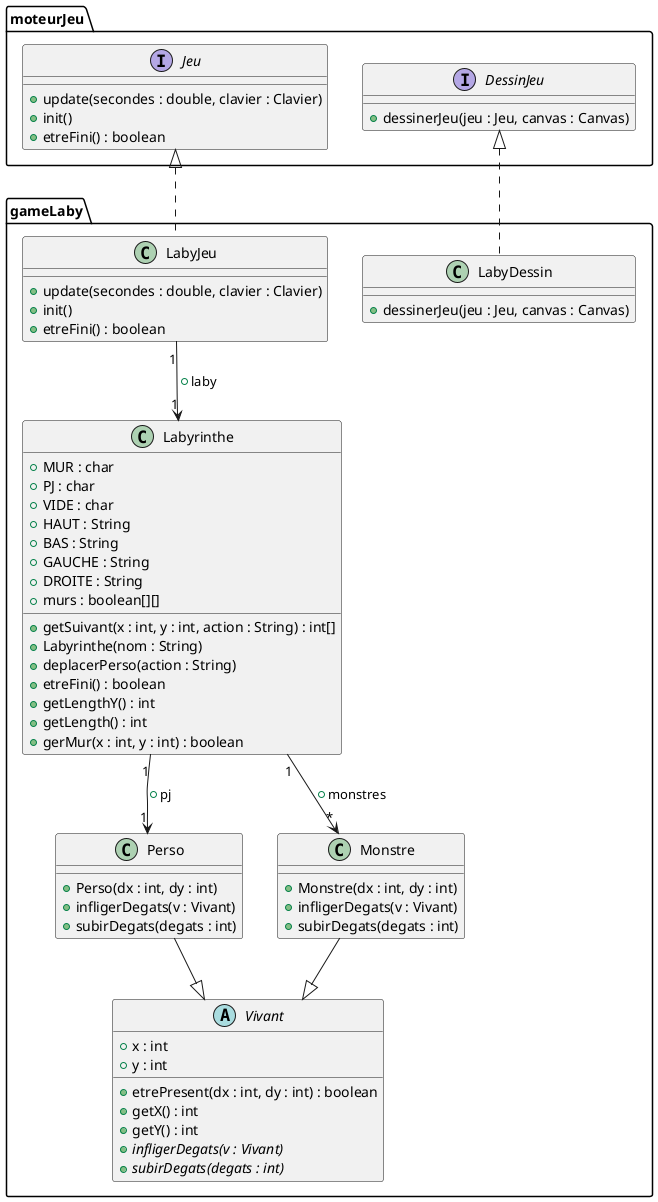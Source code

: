 @startuml
package moteurJeu {
interface Jeu{
+update(secondes : double, clavier : Clavier)
+init()
+etreFini() : boolean
}

interface DessinJeu{
+dessinerJeu(jeu : Jeu, canvas : Canvas)
}
}

package gameLaby {
class Labyrinthe{
+MUR : char
+PJ : char
+VIDE : char
+HAUT : String
+BAS : String
+GAUCHE : String
+DROITE : String
+murs : boolean[][]
+getSuivant(x : int, y : int, action : String) : int[]
+Labyrinthe(nom : String)
+deplacerPerso(action : String)
+etreFini() : boolean
+getLengthY() : int
+getLength() : int
+gerMur(x : int, y : int) : boolean
}

class Perso{
+Perso(dx : int, dy : int)
+infligerDegats(v : Vivant)
+subirDegats(degats : int)
}

class LabyJeu{
+update(secondes : double, clavier : Clavier)
+init()
+etreFini() : boolean
}

class LabyDessin{
+dessinerJeu(jeu : Jeu, canvas : Canvas)
}

class Monstre{
+Monstre(dx : int, dy : int)
+infligerDegats(v : Vivant)
+subirDegats(degats : int)
}

abstract class Vivant{
+x : int
+y : int
+etrePresent(dx : int, dy : int) : boolean
+getX() : int
+getY() : int
+{abstract}infligerDegats(v : Vivant)
+{abstract}subirDegats(degats : int)
}
}

Labyrinthe "1" --> "1" Perso : "+pj"
Labyrinthe "1" --> "*" Monstre : "+monstres"
Perso --|> Vivant
Monstre --|> Vivant
LabyJeu "1" --> "1" Labyrinthe : "+laby"
Jeu <|.. LabyJeu
DessinJeu <|.. LabyDessin
@enduml